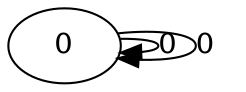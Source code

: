 digraph G {
        graph [
               clock_variable_size = 1
               string_variable_size = 0
               number_variable_size = 1
               parameter_size = 2
        ];
        0 [init=1][match=1];
        0->0 [label="0"][n_constraints="{x0 >= x1}"];
        0->0 [label="0"][reset="{0}"][guard="{p0 <= x0, p1 >= x0}"][n_constraints="{x0 < x1}"];
}
